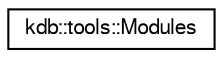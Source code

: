 digraph "Graphical Class Hierarchy"
{
  edge [fontname="FreeSans",fontsize="10",labelfontname="FreeSans",labelfontsize="10"];
  node [fontname="FreeSans",fontsize="10",shape=record];
  rankdir="LR";
  Node1 [label="kdb::tools::Modules",height=0.2,width=0.4,color="black", fillcolor="white", style="filled",URL="$classkdb_1_1tools_1_1Modules.html",tooltip="Allows one to load plugins. "];
}

